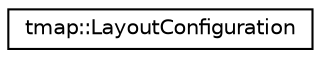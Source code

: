 digraph "Graphical Class Hierarchy"
{
  edge [fontname="Helvetica",fontsize="10",labelfontname="Helvetica",labelfontsize="10"];
  node [fontname="Helvetica",fontsize="10",shape=record];
  rankdir="LR";
  Node0 [label="tmap::LayoutConfiguration",height=0.2,width=0.4,color="black", fillcolor="white", style="filled",URL="$structtmap_1_1LayoutConfiguration.html",tooltip="A struct containing all the configuration options available for and applied to a layout. "];
}
